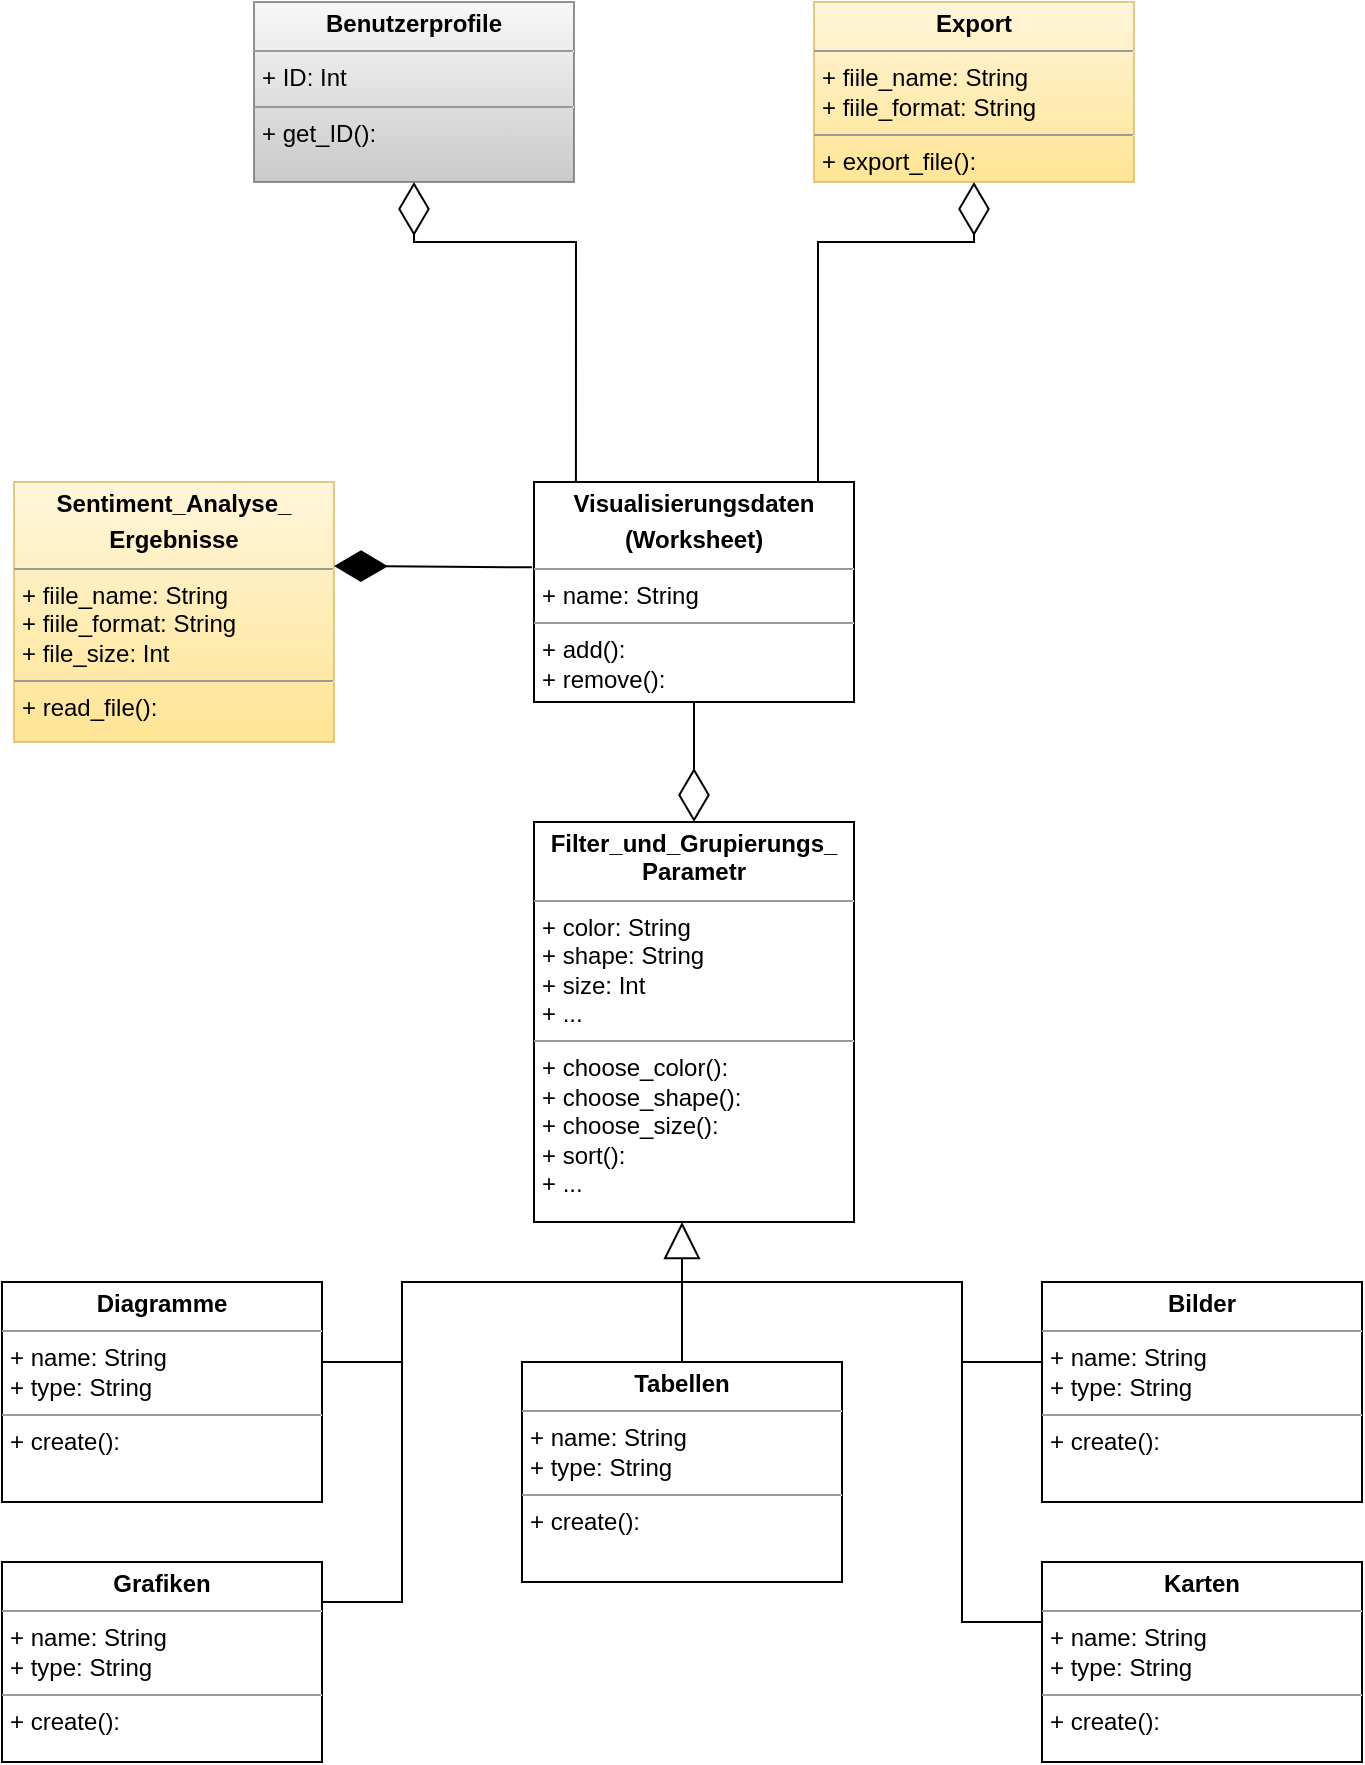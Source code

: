 <mxfile version="21.2.3" type="github">
  <diagram name="Seite-1" id="RGmpKRK3mX4VBpmsbKsX">
    <mxGraphModel dx="1181" dy="908" grid="1" gridSize="10" guides="1" tooltips="1" connect="1" arrows="1" fold="1" page="1" pageScale="1" pageWidth="827" pageHeight="1169" math="0" shadow="0">
      <root>
        <mxCell id="0" />
        <mxCell id="1" parent="0" />
        <mxCell id="9UWv4TLdNCpZ3awDAkzC-1" value="&lt;p style=&quot;margin:0px;margin-top:4px;text-align:center;&quot;&gt;&lt;b&gt;Grafiken&lt;/b&gt;&lt;/p&gt;&lt;hr size=&quot;1&quot;&gt;&lt;p style=&quot;border-color: var(--border-color); margin: 0px 0px 0px 4px;&quot;&gt;+ name: String&lt;/p&gt;&lt;p style=&quot;border-color: var(--border-color); margin: 0px 0px 0px 4px;&quot;&gt;+ type: String&lt;/p&gt;&lt;hr size=&quot;1&quot;&gt;&lt;p style=&quot;margin:0px;margin-left:4px;&quot;&gt;+ create():&amp;nbsp;&lt;/p&gt;" style="verticalAlign=top;align=left;overflow=fill;fontSize=12;fontFamily=Helvetica;html=1;whiteSpace=wrap;" parent="1" vertex="1">
          <mxGeometry x="74" y="820" width="160" height="100" as="geometry" />
        </mxCell>
        <mxCell id="9UWv4TLdNCpZ3awDAkzC-2" value="&lt;p style=&quot;margin:0px;margin-top:4px;text-align:center;&quot;&gt;&lt;b&gt;Diagramme&lt;/b&gt;&lt;/p&gt;&lt;hr size=&quot;1&quot;&gt;&lt;p style=&quot;margin:0px;margin-left:4px;&quot;&gt;+ name: String&lt;/p&gt;&lt;p style=&quot;margin:0px;margin-left:4px;&quot;&gt;+ type: String&lt;/p&gt;&lt;hr size=&quot;1&quot;&gt;&lt;p style=&quot;margin:0px;margin-left:4px;&quot;&gt;+ create():&amp;nbsp;&lt;/p&gt;" style="verticalAlign=top;align=left;overflow=fill;fontSize=12;fontFamily=Helvetica;html=1;whiteSpace=wrap;" parent="1" vertex="1">
          <mxGeometry x="74" y="680" width="160" height="110" as="geometry" />
        </mxCell>
        <mxCell id="9UWv4TLdNCpZ3awDAkzC-3" value="&lt;p style=&quot;margin:0px;margin-top:4px;text-align:center;&quot;&gt;&lt;b&gt;Tabellen&lt;/b&gt;&lt;/p&gt;&lt;hr size=&quot;1&quot;&gt;&lt;p style=&quot;margin:0px;margin-left:4px;&quot;&gt;+ name: String&lt;/p&gt;&lt;p style=&quot;border-color: var(--border-color); margin: 0px 0px 0px 4px;&quot;&gt;+ type: String&lt;/p&gt;&lt;hr size=&quot;1&quot;&gt;&lt;p style=&quot;margin:0px;margin-left:4px;&quot;&gt;+ create():&amp;nbsp;&lt;/p&gt;" style="verticalAlign=top;align=left;overflow=fill;fontSize=12;fontFamily=Helvetica;html=1;whiteSpace=wrap;" parent="1" vertex="1">
          <mxGeometry x="334" y="720" width="160" height="110" as="geometry" />
        </mxCell>
        <mxCell id="9UWv4TLdNCpZ3awDAkzC-4" value="&lt;p style=&quot;margin:0px;margin-top:4px;text-align:center;&quot;&gt;&lt;b&gt;Bilder&lt;/b&gt;&lt;/p&gt;&lt;hr size=&quot;1&quot;&gt;&lt;p style=&quot;border-color: var(--border-color); margin: 0px 0px 0px 4px;&quot;&gt;+ name: String&lt;/p&gt;&lt;p style=&quot;border-color: var(--border-color); margin: 0px 0px 0px 4px;&quot;&gt;+ type: String&lt;/p&gt;&lt;hr size=&quot;1&quot;&gt;&lt;p style=&quot;margin:0px;margin-left:4px;&quot;&gt;+ create():&amp;nbsp;&lt;/p&gt;" style="verticalAlign=top;align=left;overflow=fill;fontSize=12;fontFamily=Helvetica;html=1;whiteSpace=wrap;" parent="1" vertex="1">
          <mxGeometry x="594" y="680" width="160" height="110" as="geometry" />
        </mxCell>
        <mxCell id="9UWv4TLdNCpZ3awDAkzC-5" value="&lt;p style=&quot;margin:0px;margin-top:4px;text-align:center;&quot;&gt;&lt;b&gt;Karten&lt;/b&gt;&lt;/p&gt;&lt;hr size=&quot;1&quot;&gt;&lt;p style=&quot;border-color: var(--border-color); margin: 0px 0px 0px 4px;&quot;&gt;+ name: String&lt;/p&gt;&lt;p style=&quot;border-color: var(--border-color); margin: 0px 0px 0px 4px;&quot;&gt;+ type: String&lt;/p&gt;&lt;hr size=&quot;1&quot;&gt;&lt;p style=&quot;margin:0px;margin-left:4px;&quot;&gt;+ create():&amp;nbsp;&lt;/p&gt;" style="verticalAlign=top;align=left;overflow=fill;fontSize=12;fontFamily=Helvetica;html=1;whiteSpace=wrap;" parent="1" vertex="1">
          <mxGeometry x="594" y="820" width="160" height="100" as="geometry" />
        </mxCell>
        <mxCell id="9UWv4TLdNCpZ3awDAkzC-12" value="" style="endArrow=block;endSize=16;endFill=0;html=1;rounded=0;entryX=0.5;entryY=1;entryDx=0;entryDy=0;exitX=0.5;exitY=0;exitDx=0;exitDy=0;" parent="1" edge="1" source="9UWv4TLdNCpZ3awDAkzC-3">
          <mxGeometry x="1" y="192" width="160" relative="1" as="geometry">
            <mxPoint x="414" y="704" as="sourcePoint" />
            <mxPoint x="414" y="650" as="targetPoint" />
            <mxPoint x="-120" y="-42" as="offset" />
          </mxGeometry>
        </mxCell>
        <mxCell id="9UWv4TLdNCpZ3awDAkzC-17" value="" style="endArrow=none;html=1;rounded=0;" parent="1" edge="1">
          <mxGeometry width="50" height="50" relative="1" as="geometry">
            <mxPoint x="594" y="720" as="sourcePoint" />
            <mxPoint x="414" y="680" as="targetPoint" />
            <Array as="points">
              <mxPoint x="554" y="720" />
              <mxPoint x="554" y="680" />
            </Array>
          </mxGeometry>
        </mxCell>
        <mxCell id="9UWv4TLdNCpZ3awDAkzC-18" value="" style="endArrow=none;html=1;rounded=0;" parent="1" edge="1">
          <mxGeometry width="50" height="50" relative="1" as="geometry">
            <mxPoint x="594" y="850" as="sourcePoint" />
            <mxPoint x="554" y="720" as="targetPoint" />
            <Array as="points">
              <mxPoint x="554" y="850" />
            </Array>
          </mxGeometry>
        </mxCell>
        <mxCell id="9UWv4TLdNCpZ3awDAkzC-19" value="&lt;p style=&quot;margin:0px;margin-top:4px;text-align:center;&quot;&gt;&lt;b&gt;Benutzerprofile&lt;/b&gt;&lt;/p&gt;&lt;hr size=&quot;1&quot;&gt;&lt;p style=&quot;margin:0px;margin-left:4px;&quot;&gt;+ ID: Int&lt;/p&gt;&lt;hr size=&quot;1&quot;&gt;&lt;p style=&quot;margin:0px;margin-left:4px;&quot;&gt;+ get_ID():&amp;nbsp;&lt;/p&gt;" style="verticalAlign=top;align=left;overflow=fill;fontSize=12;fontFamily=Helvetica;html=1;whiteSpace=wrap;fillColor=#f5f5f5;strokeColor=#666666;gradientColor=#b3b3b3;opacity=70;" parent="1" vertex="1">
          <mxGeometry x="200" y="40" width="160" height="90" as="geometry" />
        </mxCell>
        <mxCell id="9UWv4TLdNCpZ3awDAkzC-20" value="" style="endArrow=diamondThin;endFill=0;endSize=24;html=1;rounded=0;exitX=0.131;exitY=0;exitDx=0;exitDy=0;entryX=0.5;entryY=1;entryDx=0;entryDy=0;exitPerimeter=0;" parent="1" source="9UWv4TLdNCpZ3awDAkzC-10" target="9UWv4TLdNCpZ3awDAkzC-19" edge="1">
          <mxGeometry width="160" relative="1" as="geometry">
            <mxPoint x="350" y="230" as="sourcePoint" />
            <mxPoint x="510" y="230" as="targetPoint" />
            <Array as="points">
              <mxPoint x="361" y="160" />
              <mxPoint x="280" y="160" />
            </Array>
          </mxGeometry>
        </mxCell>
        <mxCell id="9UWv4TLdNCpZ3awDAkzC-21" value="&lt;p style=&quot;margin:0px;margin-top:4px;text-align:center;&quot;&gt;&lt;b&gt;Sentiment_Analyse_&lt;/b&gt;&lt;/p&gt;&lt;p style=&quot;margin:0px;margin-top:4px;text-align:center;&quot;&gt;&lt;b&gt;Ergebnisse&lt;/b&gt;&lt;/p&gt;&lt;hr size=&quot;1&quot;&gt;&lt;p style=&quot;border-color: var(--border-color); margin: 0px 0px 0px 4px;&quot;&gt;+ fiile_name: String&lt;/p&gt;&lt;p style=&quot;border-color: var(--border-color); margin: 0px 0px 0px 4px;&quot;&gt;&lt;span style=&quot;background-color: initial;&quot;&gt;+ fiile_format: String&lt;/span&gt;&lt;/p&gt;&lt;p style=&quot;border-color: var(--border-color); margin: 0px 0px 0px 4px;&quot;&gt;+ file_size: Int&lt;/p&gt;&lt;hr size=&quot;1&quot;&gt;&lt;p style=&quot;margin:0px;margin-left:4px;&quot;&gt;+ read_file():&lt;/p&gt;" style="verticalAlign=top;align=left;overflow=fill;fontSize=12;fontFamily=Helvetica;html=1;whiteSpace=wrap;fillColor=#fff2cc;strokeColor=#d6b656;gradientColor=#ffd966;opacity=70;" parent="1" vertex="1">
          <mxGeometry x="80" y="280" width="160" height="130" as="geometry" />
        </mxCell>
        <mxCell id="9UWv4TLdNCpZ3awDAkzC-22" value="" style="endArrow=diamondThin;endFill=1;endSize=24;html=1;rounded=0;exitX=-0.006;exitY=0.388;exitDx=0;exitDy=0;exitPerimeter=0;" parent="1" source="9UWv4TLdNCpZ3awDAkzC-10" edge="1">
          <mxGeometry width="160" relative="1" as="geometry">
            <mxPoint x="330" y="410" as="sourcePoint" />
            <mxPoint x="240" y="322" as="targetPoint" />
          </mxGeometry>
        </mxCell>
        <mxCell id="9UWv4TLdNCpZ3awDAkzC-23" value="&lt;p style=&quot;margin:0px;margin-top:4px;text-align:center;&quot;&gt;&lt;b&gt;Filter_und_Grupierungs_ Parametr&lt;/b&gt;&lt;/p&gt;&lt;hr size=&quot;1&quot;&gt;&lt;p style=&quot;margin:0px;margin-left:4px;&quot;&gt;+ color: String&lt;/p&gt;&lt;p style=&quot;margin:0px;margin-left:4px;&quot;&gt;+ shape: String&lt;/p&gt;&lt;p style=&quot;margin:0px;margin-left:4px;&quot;&gt;+ size: Int&lt;/p&gt;&lt;p style=&quot;margin:0px;margin-left:4px;&quot;&gt;+ ...&lt;/p&gt;&lt;hr size=&quot;1&quot;&gt;&lt;p style=&quot;margin:0px;margin-left:4px;&quot;&gt;+ choose_color():&lt;/p&gt;&lt;p style=&quot;margin:0px;margin-left:4px;&quot;&gt;+ choose_shape():&lt;br&gt;&lt;/p&gt;&lt;p style=&quot;margin:0px;margin-left:4px;&quot;&gt;+ choose_size():&lt;br&gt;&lt;/p&gt;&lt;p style=&quot;margin:0px;margin-left:4px;&quot;&gt;+ sort():&lt;/p&gt;&lt;p style=&quot;margin:0px;margin-left:4px;&quot;&gt;+ ...&lt;/p&gt;" style="verticalAlign=top;align=left;overflow=fill;fontSize=12;fontFamily=Helvetica;html=1;whiteSpace=wrap;" parent="1" vertex="1">
          <mxGeometry x="340" y="450" width="160" height="200" as="geometry" />
        </mxCell>
        <mxCell id="9UWv4TLdNCpZ3awDAkzC-24" value="" style="endArrow=diamondThin;endFill=0;endSize=24;html=1;rounded=0;exitX=0.5;exitY=1;exitDx=0;exitDy=0;" parent="1" source="9UWv4TLdNCpZ3awDAkzC-10" edge="1">
          <mxGeometry width="160" relative="1" as="geometry">
            <mxPoint x="444" y="390" as="sourcePoint" />
            <mxPoint x="420" y="450" as="targetPoint" />
            <Array as="points" />
          </mxGeometry>
        </mxCell>
        <mxCell id="9UWv4TLdNCpZ3awDAkzC-10" value="&lt;p style=&quot;margin:0px;margin-top:4px;text-align:center;&quot;&gt;&lt;b&gt;Visualisierungsdaten&lt;/b&gt;&lt;/p&gt;&lt;p style=&quot;margin:0px;margin-top:4px;text-align:center;&quot;&gt;&lt;b&gt;(Worksheet)&lt;/b&gt;&lt;/p&gt;&lt;hr size=&quot;1&quot;&gt;&lt;p style=&quot;margin:0px;margin-left:4px;&quot;&gt;+ name: String&lt;/p&gt;&lt;hr size=&quot;1&quot;&gt;&lt;p style=&quot;margin:0px;margin-left:4px;&quot;&gt;+ add():&amp;nbsp;&lt;/p&gt;&lt;p style=&quot;margin:0px;margin-left:4px;&quot;&gt;+ remove():&lt;/p&gt;" style="verticalAlign=top;align=left;overflow=fill;fontSize=12;fontFamily=Helvetica;html=1;whiteSpace=wrap;" parent="1" vertex="1">
          <mxGeometry x="340" y="280" width="160" height="110" as="geometry" />
        </mxCell>
        <mxCell id="r7xv5kE5UrLzxGXDkYkZ-1" value="&lt;p style=&quot;margin:0px;margin-top:4px;text-align:center;&quot;&gt;&lt;b&gt;Export&lt;/b&gt;&lt;/p&gt;&lt;hr size=&quot;1&quot;&gt;&lt;p style=&quot;margin:0px;margin-left:4px;&quot;&gt;+ fiile_name: String&lt;/p&gt;&lt;p style=&quot;margin:0px;margin-left:4px;&quot;&gt;+ fiile_format: String&lt;br&gt;&lt;/p&gt;&lt;hr size=&quot;1&quot;&gt;&lt;p style=&quot;margin:0px;margin-left:4px;&quot;&gt;+ export_file():&amp;nbsp;&lt;/p&gt;" style="verticalAlign=top;align=left;overflow=fill;fontSize=12;fontFamily=Helvetica;html=1;whiteSpace=wrap;fillColor=#fff2cc;strokeColor=#d6b656;gradientColor=#ffd966;opacity=70;" vertex="1" parent="1">
          <mxGeometry x="480" y="40" width="160" height="90" as="geometry" />
        </mxCell>
        <mxCell id="r7xv5kE5UrLzxGXDkYkZ-2" value="" style="endArrow=diamondThin;endFill=0;endSize=24;html=1;rounded=0;entryX=0.5;entryY=1;entryDx=0;entryDy=0;" edge="1" parent="1" target="r7xv5kE5UrLzxGXDkYkZ-1">
          <mxGeometry width="160" relative="1" as="geometry">
            <mxPoint x="482" y="280" as="sourcePoint" />
            <mxPoint x="130" y="140" as="targetPoint" />
            <Array as="points">
              <mxPoint x="482" y="160" />
              <mxPoint x="560" y="160" />
            </Array>
          </mxGeometry>
        </mxCell>
        <mxCell id="r7xv5kE5UrLzxGXDkYkZ-5" value="" style="endArrow=none;html=1;rounded=0;" edge="1" parent="1">
          <mxGeometry width="50" height="50" relative="1" as="geometry">
            <mxPoint x="234" y="840" as="sourcePoint" />
            <mxPoint x="274" y="720" as="targetPoint" />
            <Array as="points">
              <mxPoint x="274" y="840" />
            </Array>
          </mxGeometry>
        </mxCell>
        <mxCell id="r7xv5kE5UrLzxGXDkYkZ-6" value="" style="endArrow=none;html=1;rounded=0;" edge="1" parent="1">
          <mxGeometry width="50" height="50" relative="1" as="geometry">
            <mxPoint x="234" y="720" as="sourcePoint" />
            <mxPoint x="414" y="680" as="targetPoint" />
            <Array as="points">
              <mxPoint x="274" y="720" />
              <mxPoint x="274" y="680" />
            </Array>
          </mxGeometry>
        </mxCell>
      </root>
    </mxGraphModel>
  </diagram>
</mxfile>

